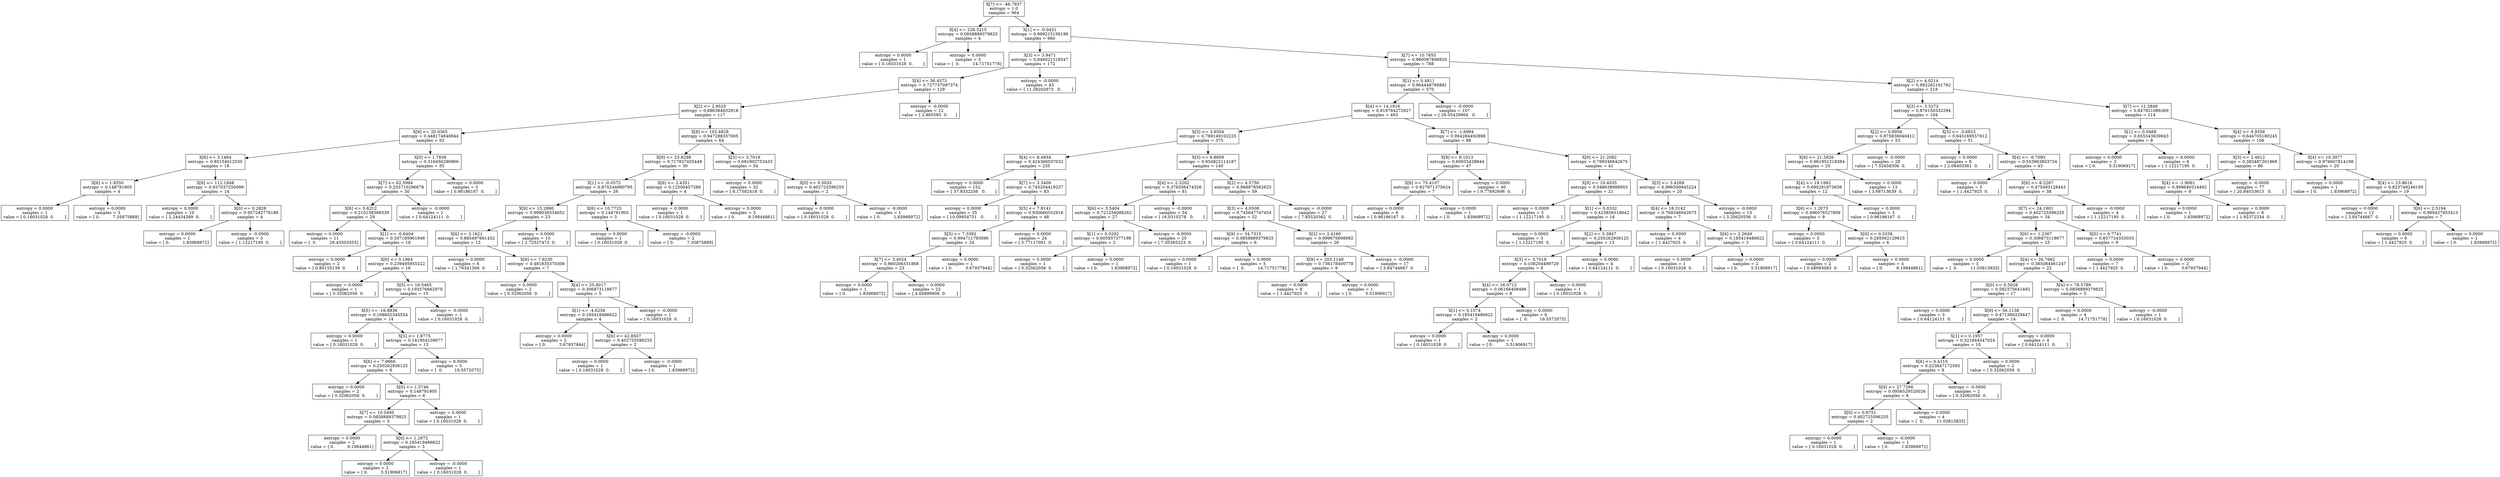 digraph Tree {
0 [label="X[7] <= -46.7937\nentropy = 1.0\nsamples = 964", shape="box"] ;
1 [label="X[4] <= 228.3215\nentropy = 0.0858889379825\nsamples = 4", shape="box"] ;
0 -> 1 ;
2 [label="entropy = 0.0000\nsamples = 1\nvalue = [ 0.16031028  0.        ]", shape="box"] ;
1 -> 2 ;
3 [label="entropy = 0.0000\nsamples = 3\nvalue = [  0.          14.71751778]", shape="box"] ;
1 -> 3 ;
4 [label="X[1] <= -0.0431\nentropy = 0.999215156196\nsamples = 960", shape="box"] ;
0 -> 4 ;
5 [label="X[3] <= 3.9471\nentropy = 0.846021318547\nsamples = 172", shape="box"] ;
4 -> 5 ;
6 [label="X[4] <= 56.4573\nentropy = 0.727737097374\nsamples = 129", shape="box"] ;
5 -> 6 ;
7 [label="X[2] <= 2.9525\nentropy = 0.686364932918\nsamples = 117", shape="box"] ;
6 -> 7 ;
8 [label="X[9] <= 20.0365\nentropy = 0.448174848944\nsamples = 53", shape="box"] ;
7 -> 8 ;
9 [label="X[6] <= 3.1464\nentropy = 0.85154012535\nsamples = 18", shape="box"] ;
8 -> 9 ;
10 [label="X[6] <= 1.9350\nentropy = 0.148791905\nsamples = 4", shape="box"] ;
9 -> 10 ;
11 [label="entropy = 0.0000\nsamples = 1\nvalue = [ 0.16031028  0.        ]", shape="box"] ;
10 -> 11 ;
12 [label="entropy = 0.0000\nsamples = 3\nvalue = [ 0.          7.35875889]", shape="box"] ;
10 -> 12 ;
13 [label="X[8] <= 112.1848\nentropy = 0.937037250099\nsamples = 14", shape="box"] ;
9 -> 13 ;
14 [label="entropy = 0.0000\nsamples = 10\nvalue = [ 2.24434389  0.        ]", shape="box"] ;
13 -> 14 ;
15 [label="X[0] <= 0.2828\nentropy = 0.957242776186\nsamples = 4", shape="box"] ;
13 -> 15 ;
16 [label="entropy = 0.0000\nsamples = 1\nvalue = [ 0.          1.83968972]", shape="box"] ;
15 -> 16 ;
17 [label="entropy = -0.0000\nsamples = 3\nvalue = [ 1.12217195  0.        ]", shape="box"] ;
15 -> 17 ;
18 [label="X[0] <= 1.7839\nentropy = 0.316456290966\nsamples = 35", shape="box"] ;
8 -> 18 ;
19 [label="X[7] <= 62.5994\nentropy = 0.255710296678\nsamples = 30", shape="box"] ;
18 -> 19 ;
20 [label="X[6] <= 5.6212\nentropy = 0.210138369339\nsamples = 29", shape="box"] ;
19 -> 20 ;
21 [label="entropy = 0.0000\nsamples = 11\nvalue = [  0.          29.43503555]", shape="box"] ;
20 -> 21 ;
22 [label="X[1] <= -0.6404\nentropy = 0.337185961946\nsamples = 18", shape="box"] ;
20 -> 22 ;
23 [label="entropy = 0.0000\nsamples = 2\nvalue = [ 0.80155139  0.        ]", shape="box"] ;
22 -> 23 ;
24 [label="X[0] <= 0.1964\nentropy = 0.239495955222\nsamples = 16", shape="box"] ;
22 -> 24 ;
25 [label="entropy = 0.0000\nsamples = 1\nvalue = [ 0.32062056  0.        ]", shape="box"] ;
24 -> 25 ;
26 [label="X[5] <= 16.5465\nentropy = 0.193576662979\nsamples = 15", shape="box"] ;
24 -> 26 ;
27 [label="X[5] <= -16.8836\nentropy = 0.168602345554\nsamples = 14", shape="box"] ;
26 -> 27 ;
28 [label="entropy = 0.0000\nsamples = 1\nvalue = [ 0.16031028  0.        ]", shape="box"] ;
27 -> 28 ;
29 [label="X[5] <= 1.8775\nentropy = 0.141954239677\nsamples = 13", shape="box"] ;
27 -> 29 ;
30 [label="X[6] <= 7.9666\nentropy = 0.250262936125\nsamples = 8", shape="box"] ;
29 -> 30 ;
31 [label="entropy = 0.0000\nsamples = 2\nvalue = [ 0.32062056  0.        ]", shape="box"] ;
30 -> 31 ;
32 [label="X[0] <= 1.5746\nentropy = 0.148791905\nsamples = 6", shape="box"] ;
30 -> 32 ;
33 [label="X[7] <= 10.5495\nentropy = 0.0858889379825\nsamples = 5", shape="box"] ;
32 -> 33 ;
34 [label="entropy = 0.0000\nsamples = 2\nvalue = [ 0.          9.19844861]", shape="box"] ;
33 -> 34 ;
35 [label="X[0] <= 1.2972\nentropy = 0.185419486622\nsamples = 3", shape="box"] ;
33 -> 35 ;
36 [label="entropy = 0.0000\nsamples = 2\nvalue = [ 0.          5.51906917]", shape="box"] ;
35 -> 36 ;
37 [label="entropy = -0.0000\nsamples = 1\nvalue = [ 0.16031028  0.        ]", shape="box"] ;
35 -> 37 ;
38 [label="entropy = 0.0000\nsamples = 1\nvalue = [ 0.16031028  0.        ]", shape="box"] ;
32 -> 38 ;
39 [label="entropy = 0.0000\nsamples = 5\nvalue = [  0.         16.5572075]", shape="box"] ;
29 -> 39 ;
40 [label="entropy = -0.0000\nsamples = 1\nvalue = [ 0.16031028  0.        ]", shape="box"] ;
26 -> 40 ;
41 [label="entropy = -0.0000\nsamples = 1\nvalue = [ 0.64124111  0.        ]", shape="box"] ;
19 -> 41 ;
42 [label="entropy = 0.0000\nsamples = 5\nvalue = [ 0.96186167  0.        ]", shape="box"] ;
18 -> 42 ;
43 [label="X[8] <= 102.4828\nentropy = 0.947288357005\nsamples = 64", shape="box"] ;
7 -> 43 ;
44 [label="X[9] <= 23.8298\nentropy = 0.717927455448\nsamples = 30", shape="box"] ;
43 -> 44 ;
45 [label="X[1] <= -0.0572\nentropy = 0.870244990795\nsamples = 26", shape="box"] ;
44 -> 45 ;
46 [label="X[9] <= 15.2880\nentropy = 0.999036534652\nsamples = 23", shape="box"] ;
45 -> 46 ;
47 [label="X[6] <= 3.1621\nentropy = 0.885497661432\nsamples = 13", shape="box"] ;
46 -> 47 ;
48 [label="entropy = 0.0000\nsamples = 6\nvalue = [ 1.76341306  0.        ]", shape="box"] ;
47 -> 48 ;
49 [label="X[9] <= 7.6230\nentropy = 0.481835370308\nsamples = 7", shape="box"] ;
47 -> 49 ;
50 [label="entropy = 0.0000\nsamples = 2\nvalue = [ 0.32062056  0.        ]", shape="box"] ;
49 -> 50 ;
51 [label="X[4] <= 25.8017\nentropy = 0.306873118677\nsamples = 5", shape="box"] ;
49 -> 51 ;
52 [label="X[1] <= -4.6256\nentropy = 0.185419486622\nsamples = 4", shape="box"] ;
51 -> 52 ;
53 [label="entropy = 0.0000\nsamples = 2\nvalue = [ 0.          3.67937944]", shape="box"] ;
52 -> 53 ;
54 [label="X[6] <= 42.8507\nentropy = 0.402725596255\nsamples = 2", shape="box"] ;
52 -> 54 ;
55 [label="entropy = 0.0000\nsamples = 1\nvalue = [ 0.16031028  0.        ]", shape="box"] ;
54 -> 55 ;
56 [label="entropy = -0.0000\nsamples = 1\nvalue = [ 0.          1.83968972]", shape="box"] ;
54 -> 56 ;
57 [label="entropy = -0.0000\nsamples = 1\nvalue = [ 0.16031028  0.        ]", shape="box"] ;
51 -> 57 ;
58 [label="entropy = 0.0000\nsamples = 10\nvalue = [ 2.72527473  0.        ]", shape="box"] ;
46 -> 58 ;
59 [label="X[6] <= 10.7725\nentropy = 0.148791905\nsamples = 3", shape="box"] ;
45 -> 59 ;
60 [label="entropy = 0.0000\nsamples = 1\nvalue = [ 0.16031028  0.        ]", shape="box"] ;
59 -> 60 ;
61 [label="entropy = -0.0000\nsamples = 2\nvalue = [ 0.          7.35875889]", shape="box"] ;
59 -> 61 ;
62 [label="X[6] <= 2.4351\nentropy = 0.12500457286\nsamples = 4", shape="box"] ;
44 -> 62 ;
63 [label="entropy = 0.0000\nsamples = 1\nvalue = [ 0.16031028  0.        ]", shape="box"] ;
62 -> 63 ;
64 [label="entropy = 0.0000\nsamples = 3\nvalue = [ 0.          9.19844861]", shape="box"] ;
62 -> 64 ;
65 [label="X[3] <= 3.7019\nentropy = 0.681802753433\nsamples = 34", shape="box"] ;
43 -> 65 ;
66 [label="entropy = 0.0000\nsamples = 32\nvalue = [ 8.17582418  0.        ]", shape="box"] ;
65 -> 66 ;
67 [label="X[0] <= 0.5035\nentropy = 0.402725596255\nsamples = 2", shape="box"] ;
65 -> 67 ;
68 [label="entropy = 0.0000\nsamples = 1\nvalue = [ 0.16031028  0.        ]", shape="box"] ;
67 -> 68 ;
69 [label="entropy = -0.0000\nsamples = 1\nvalue = [ 0.          1.83968972]", shape="box"] ;
67 -> 69 ;
70 [label="entropy = -0.0000\nsamples = 12\nvalue = [ 2.885585  0.      ]", shape="box"] ;
6 -> 70 ;
71 [label="entropy = -0.0000\nsamples = 43\nvalue = [ 11.38202973   0.        ]", shape="box"] ;
5 -> 71 ;
72 [label="X[7] <= 10.7855\nentropy = 0.960087806926\nsamples = 788", shape="box"] ;
4 -> 72 ;
73 [label="X[1] <= 0.4811\nentropy = 0.864448766881\nsamples = 570", shape="box"] ;
72 -> 73 ;
74 [label="X[4] <= 14.1916\nentropy = 0.918764272927\nsamples = 463", shape="box"] ;
73 -> 74 ;
75 [label="X[3] <= 3.9554\nentropy = 0.769149102225\nsamples = 375", shape="box"] ;
74 -> 75 ;
76 [label="X[4] <= 8.4934\nentropy = 0.424366037032\nsamples = 235", shape="box"] ;
75 -> 76 ;
77 [label="entropy = 0.0000\nsamples = 152\nvalue = [ 37.8332256   0.       ]", shape="box"] ;
76 -> 77 ;
78 [label="X[7] <= 3.3409\nentropy = 0.745204419237\nsamples = 83", shape="box"] ;
76 -> 78 ;
79 [label="entropy = 0.0000\nsamples = 35\nvalue = [ 10.09954751   0.        ]", shape="box"] ;
78 -> 79 ;
80 [label="X[5] <= 7.8141\nentropy = 0.930680552916\nsamples = 48", shape="box"] ;
78 -> 80 ;
81 [label="X[5] <= 7.3392\nentropy = 0.994711793096\nsamples = 24", shape="box"] ;
80 -> 81 ;
82 [label="X[7] <= 3.4024\nentropy = 0.860206331868\nsamples = 23", shape="box"] ;
81 -> 82 ;
83 [label="entropy = 0.0000\nsamples = 1\nvalue = [ 0.          1.83968972]", shape="box"] ;
82 -> 83 ;
84 [label="entropy = 0.0000\nsamples = 22\nvalue = [ 4.64899806  0.        ]", shape="box"] ;
82 -> 84 ;
85 [label="entropy = 0.0000\nsamples = 1\nvalue = [ 0.          3.67937944]", shape="box"] ;
81 -> 85 ;
86 [label="entropy = 0.0000\nsamples = 24\nvalue = [ 5.77117001  0.        ]", shape="box"] ;
80 -> 86 ;
87 [label="X[5] <= 6.8809\nentropy = 0.954822114187\nsamples = 140", shape="box"] ;
75 -> 87 ;
88 [label="X[4] <= 2.3202\nentropy = 0.376556474326\nsamples = 81", shape="box"] ;
87 -> 88 ;
89 [label="X[6] <= 3.5404\nentropy = 0.721254088262\nsamples = 27", shape="box"] ;
88 -> 89 ;
90 [label="X[1] <= 0.0292\nentropy = 0.605857377198\nsamples = 2", shape="box"] ;
89 -> 90 ;
91 [label="entropy = 0.0000\nsamples = 1\nvalue = [ 0.32062056  0.        ]", shape="box"] ;
90 -> 91 ;
92 [label="entropy = 0.0000\nsamples = 1\nvalue = [ 0.          1.83968972]", shape="box"] ;
90 -> 92 ;
93 [label="entropy = -0.0000\nsamples = 25\nvalue = [ 7.05365223  0.        ]", shape="box"] ;
89 -> 93 ;
94 [label="entropy = -0.0000\nsamples = 54\nvalue = [ 16.0310278   0.       ]", shape="box"] ;
88 -> 94 ;
95 [label="X[2] <= 4.5750\nentropy = 0.968978562625\nsamples = 59", shape="box"] ;
87 -> 95 ;
96 [label="X[3] <= 4.0508\nentropy = 0.745647747454\nsamples = 32", shape="box"] ;
95 -> 96 ;
97 [label="X[9] <= 34.7315\nentropy = 0.0858889379825\nsamples = 6", shape="box"] ;
96 -> 97 ;
98 [label="entropy = 0.0000\nsamples = 1\nvalue = [ 0.16031028  0.        ]", shape="box"] ;
97 -> 98 ;
99 [label="entropy = 0.0000\nsamples = 5\nvalue = [  0.          14.71751778]", shape="box"] ;
97 -> 99 ;
100 [label="X[2] <= 2.4160\nentropy = 0.999676698982\nsamples = 26", shape="box"] ;
96 -> 100 ;
101 [label="X[9] <= 203.1148\nentropy = 0.736178400778\nsamples = 9", shape="box"] ;
100 -> 101 ;
102 [label="entropy = 0.0000\nsamples = 8\nvalue = [ 1.4427925  0.       ]", shape="box"] ;
101 -> 102 ;
103 [label="entropy = 0.0000\nsamples = 1\nvalue = [ 0.          5.51906917]", shape="box"] ;
101 -> 103 ;
104 [label="entropy = -0.0000\nsamples = 17\nvalue = [ 3.84744667  0.        ]", shape="box"] ;
100 -> 104 ;
105 [label="entropy = -0.0000\nsamples = 27\nvalue = [ 7.85520362  0.        ]", shape="box"] ;
95 -> 105 ;
106 [label="X[7] <= -1.6994\nentropy = 0.964284492898\nsamples = 88", shape="box"] ;
74 -> 106 ;
107 [label="X[9] <= 8.1013\nentropy = 0.60033428844\nsamples = 47", shape="box"] ;
106 -> 107 ;
108 [label="X[8] <= 75.4107\nentropy = 0.927971375624\nsamples = 7", shape="box"] ;
107 -> 108 ;
109 [label="entropy = 0.0000\nsamples = 6\nvalue = [ 0.96186167  0.        ]", shape="box"] ;
108 -> 109 ;
110 [label="entropy = 0.0000\nsamples = 1\nvalue = [ 0.          1.83968972]", shape="box"] ;
108 -> 110 ;
111 [label="entropy = 0.0000\nsamples = 40\nvalue = [ 9.77892696  0.        ]", shape="box"] ;
107 -> 111 ;
112 [label="X[9] <= 21.2082\nentropy = 0.769346642675\nsamples = 41", shape="box"] ;
106 -> 112 ;
113 [label="X[9] <= 10.4035\nentropy = 0.548638989953\nsamples = 21", shape="box"] ;
112 -> 113 ;
114 [label="entropy = 0.0000\nsamples = 5\nvalue = [ 1.12217195  0.        ]", shape="box"] ;
113 -> 114 ;
115 [label="X[1] <= 0.0332\nentropy = 0.423856518042\nsamples = 16", shape="box"] ;
113 -> 115 ;
116 [label="entropy = 0.0000\nsamples = 3\nvalue = [ 1.12217195  0.        ]", shape="box"] ;
115 -> 116 ;
117 [label="X[2] <= 5.3847\nentropy = 0.250262936125\nsamples = 13", shape="box"] ;
115 -> 117 ;
118 [label="X[3] <= 3.7018\nentropy = 0.108204489729\nsamples = 9", shape="box"] ;
117 -> 118 ;
119 [label="X[4] <= 16.0712\nentropy = 0.06166409496\nsamples = 8", shape="box"] ;
118 -> 119 ;
120 [label="X[1] <= 0.1074\nentropy = 0.185419486622\nsamples = 2", shape="box"] ;
119 -> 120 ;
121 [label="entropy = 0.0000\nsamples = 1\nvalue = [ 0.16031028  0.        ]", shape="box"] ;
120 -> 121 ;
122 [label="entropy = 0.0000\nsamples = 1\nvalue = [ 0.          5.51906917]", shape="box"] ;
120 -> 122 ;
123 [label="entropy = 0.0000\nsamples = 6\nvalue = [  0.         16.5572075]", shape="box"] ;
119 -> 123 ;
124 [label="entropy = 0.0000\nsamples = 1\nvalue = [ 0.16031028  0.        ]", shape="box"] ;
118 -> 124 ;
125 [label="entropy = 0.0000\nsamples = 4\nvalue = [ 0.64124111  0.        ]", shape="box"] ;
117 -> 125 ;
126 [label="X[3] <= 3.4269\nentropy = 0.996590845224\nsamples = 20", shape="box"] ;
112 -> 126 ;
127 [label="X[4] <= 18.3142\nentropy = 0.769346642675\nsamples = 7", shape="box"] ;
126 -> 127 ;
128 [label="entropy = 0.0000\nsamples = 4\nvalue = [ 1.4427925  0.       ]", shape="box"] ;
127 -> 128 ;
129 [label="X[6] <= 2.2649\nentropy = 0.185419486622\nsamples = 3", shape="box"] ;
127 -> 129 ;
130 [label="entropy = 0.0000\nsamples = 1\nvalue = [ 0.16031028  0.        ]", shape="box"] ;
129 -> 130 ;
131 [label="entropy = 0.0000\nsamples = 2\nvalue = [ 0.          5.51906917]", shape="box"] ;
129 -> 131 ;
132 [label="entropy = -0.0000\nsamples = 13\nvalue = [ 3.20620556  0.        ]", shape="box"] ;
126 -> 132 ;
133 [label="entropy = -0.0000\nsamples = 107\nvalue = [ 28.05429864   0.        ]", shape="box"] ;
73 -> 133 ;
134 [label="X[2] <= 4.0214\nentropy = 0.992262161762\nsamples = 218", shape="box"] ;
72 -> 134 ;
135 [label="X[3] <= 3.3273\nentropy = 0.876150332294\nsamples = 104", shape="box"] ;
134 -> 135 ;
136 [label="X[2] <= 0.8956\nentropy = 0.975836040412\nsamples = 53", shape="box"] ;
135 -> 136 ;
137 [label="X[9] <= 21.5826\nentropy = 0.961851218384\nsamples = 25", shape="box"] ;
136 -> 137 ;
138 [label="X[4] <= 19.1992\nentropy = 0.690281873658\nsamples = 12", shape="box"] ;
137 -> 138 ;
139 [label="X[6] <= 1.2073\nentropy = 0.496076527809\nsamples = 9", shape="box"] ;
138 -> 139 ;
140 [label="entropy = 0.0000\nsamples = 3\nvalue = [ 0.64124111  0.        ]", shape="box"] ;
139 -> 140 ;
141 [label="X[0] <= 0.5338\nentropy = 0.285062129615\nsamples = 6", shape="box"] ;
139 -> 141 ;
142 [label="entropy = 0.0000\nsamples = 2\nvalue = [ 0.48093083  0.        ]", shape="box"] ;
141 -> 142 ;
143 [label="entropy = 0.0000\nsamples = 4\nvalue = [ 0.          9.19844861]", shape="box"] ;
141 -> 143 ;
144 [label="entropy = 0.0000\nsamples = 3\nvalue = [ 0.96186167  0.        ]", shape="box"] ;
138 -> 144 ;
145 [label="entropy = 0.0000\nsamples = 13\nvalue = [ 3.68713639  0.        ]", shape="box"] ;
137 -> 145 ;
146 [label="entropy = -0.0000\nsamples = 28\nvalue = [ 7.53458306  0.        ]", shape="box"] ;
136 -> 146 ;
147 [label="X[5] <= -3.6823\nentropy = 0.645169557612\nsamples = 51", shape="box"] ;
135 -> 147 ;
148 [label="entropy = 0.0000\nsamples = 8\nvalue = [ 2.08403361  0.        ]", shape="box"] ;
147 -> 148 ;
149 [label="X[4] <= -0.7093\nentropy = 0.553963803734\nsamples = 43", shape="box"] ;
147 -> 149 ;
150 [label="entropy = 0.0000\nsamples = 5\nvalue = [ 1.4427925  0.       ]", shape="box"] ;
149 -> 150 ;
151 [label="X[6] <= 8.2267\nentropy = 0.475493128443\nsamples = 38", shape="box"] ;
149 -> 151 ;
152 [label="X[7] <= 24.1901\nentropy = 0.402725596255\nsamples = 34", shape="box"] ;
151 -> 152 ;
153 [label="X[6] <= 1.2367\nentropy = 0.306873118677\nsamples = 25", shape="box"] ;
152 -> 153 ;
154 [label="entropy = 0.0000\nsamples = 3\nvalue = [  0.          11.03813833]", shape="box"] ;
153 -> 154 ;
155 [label="X[4] <= 26.7662\nentropy = 0.385084461247\nsamples = 22", shape="box"] ;
153 -> 155 ;
156 [label="X[0] <= 0.5028\nentropy = 0.582375641492\nsamples = 17", shape="box"] ;
155 -> 156 ;
157 [label="entropy = 0.0000\nsamples = 3\nvalue = [ 0.64124111  0.        ]", shape="box"] ;
156 -> 157 ;
158 [label="X[9] <= 56.1138\nentropy = 0.471366329447\nsamples = 14", shape="box"] ;
156 -> 158 ;
159 [label="X[1] <= 0.1957\nentropy = 0.321844547024\nsamples = 10", shape="box"] ;
158 -> 159 ;
160 [label="X[6] <= 6.4110\nentropy = 0.223647172593\nsamples = 8", shape="box"] ;
159 -> 160 ;
161 [label="X[9] <= 27.7296\nentropy = 0.0956529520026\nsamples = 6", shape="box"] ;
160 -> 161 ;
162 [label="X[0] <= 0.8751\nentropy = 0.402725596255\nsamples = 2", shape="box"] ;
161 -> 162 ;
163 [label="entropy = 0.0000\nsamples = 1\nvalue = [ 0.16031028  0.        ]", shape="box"] ;
162 -> 163 ;
164 [label="entropy = -0.0000\nsamples = 1\nvalue = [ 0.          1.83968972]", shape="box"] ;
162 -> 164 ;
165 [label="entropy = 0.0000\nsamples = 4\nvalue = [  0.          11.03813833]", shape="box"] ;
161 -> 165 ;
166 [label="entropy = -0.0000\nsamples = 2\nvalue = [ 0.32062056  0.        ]", shape="box"] ;
160 -> 166 ;
167 [label="entropy = 0.0000\nsamples = 2\nvalue = [ 0.32062056  0.        ]", shape="box"] ;
159 -> 167 ;
168 [label="entropy = 0.0000\nsamples = 4\nvalue = [ 0.64124111  0.        ]", shape="box"] ;
158 -> 168 ;
169 [label="X[4] <= 78.5789\nentropy = 0.0858889379825\nsamples = 5", shape="box"] ;
155 -> 169 ;
170 [label="entropy = 0.0000\nsamples = 4\nvalue = [  0.          14.71751778]", shape="box"] ;
169 -> 170 ;
171 [label="entropy = -0.0000\nsamples = 1\nvalue = [ 0.16031028  0.        ]", shape="box"] ;
169 -> 171 ;
172 [label="X[0] <= 0.7741\nentropy = 0.857724333033\nsamples = 9", shape="box"] ;
152 -> 172 ;
173 [label="entropy = 0.0000\nsamples = 7\nvalue = [ 1.4427925  0.       ]", shape="box"] ;
172 -> 173 ;
174 [label="entropy = 0.0000\nsamples = 2\nvalue = [ 0.          3.67937944]", shape="box"] ;
172 -> 174 ;
175 [label="entropy = -0.0000\nsamples = 4\nvalue = [ 1.12217195  0.        ]", shape="box"] ;
151 -> 175 ;
176 [label="X[7] <= 11.2848\nentropy = 0.847821086369\nsamples = 114", shape="box"] ;
134 -> 176 ;
177 [label="X[1] <= 0.0468\nentropy = 0.655343639043\nsamples = 8", shape="box"] ;
176 -> 177 ;
178 [label="entropy = 0.0000\nsamples = 2\nvalue = [ 0.          5.51906917]", shape="box"] ;
177 -> 178 ;
179 [label="entropy = 0.0000\nsamples = 6\nvalue = [ 1.12217195  0.        ]", shape="box"] ;
177 -> 179 ;
180 [label="X[4] <= 9.9356\nentropy = 0.644705180245\nsamples = 106", shape="box"] ;
176 -> 180 ;
181 [label="X[3] <= 2.4612\nentropy = 0.383487301968\nsamples = 86", shape="box"] ;
180 -> 181 ;
182 [label="X[4] <= -1.9061\nentropy = 0.999640314492\nsamples = 9", shape="box"] ;
181 -> 182 ;
183 [label="entropy = 0.0000\nsamples = 1\nvalue = [ 0.          1.83968972]", shape="box"] ;
182 -> 183 ;
184 [label="entropy = 0.0000\nsamples = 8\nvalue = [ 1.92372334  0.        ]", shape="box"] ;
182 -> 184 ;
185 [label="entropy = -0.0000\nsamples = 77\nvalue = [ 20.84033613   0.        ]", shape="box"] ;
181 -> 185 ;
186 [label="X[4] <= 10.3977\nentropy = 0.976607814198\nsamples = 20", shape="box"] ;
180 -> 186 ;
187 [label="entropy = 0.0000\nsamples = 1\nvalue = [ 0.          1.83968972]", shape="box"] ;
186 -> 187 ;
188 [label="X[4] <= 23.8616\nentropy = 0.823749246195\nsamples = 19", shape="box"] ;
186 -> 188 ;
189 [label="entropy = 0.0000\nsamples = 12\nvalue = [ 3.84744667  0.        ]", shape="box"] ;
188 -> 189 ;
190 [label="X[6] <= 2.5194\nentropy = 0.989427953413\nsamples = 7", shape="box"] ;
188 -> 190 ;
191 [label="entropy = 0.0000\nsamples = 6\nvalue = [ 1.4427925  0.       ]", shape="box"] ;
190 -> 191 ;
192 [label="entropy = 0.0000\nsamples = 1\nvalue = [ 0.          1.83968972]", shape="box"] ;
190 -> 192 ;
}